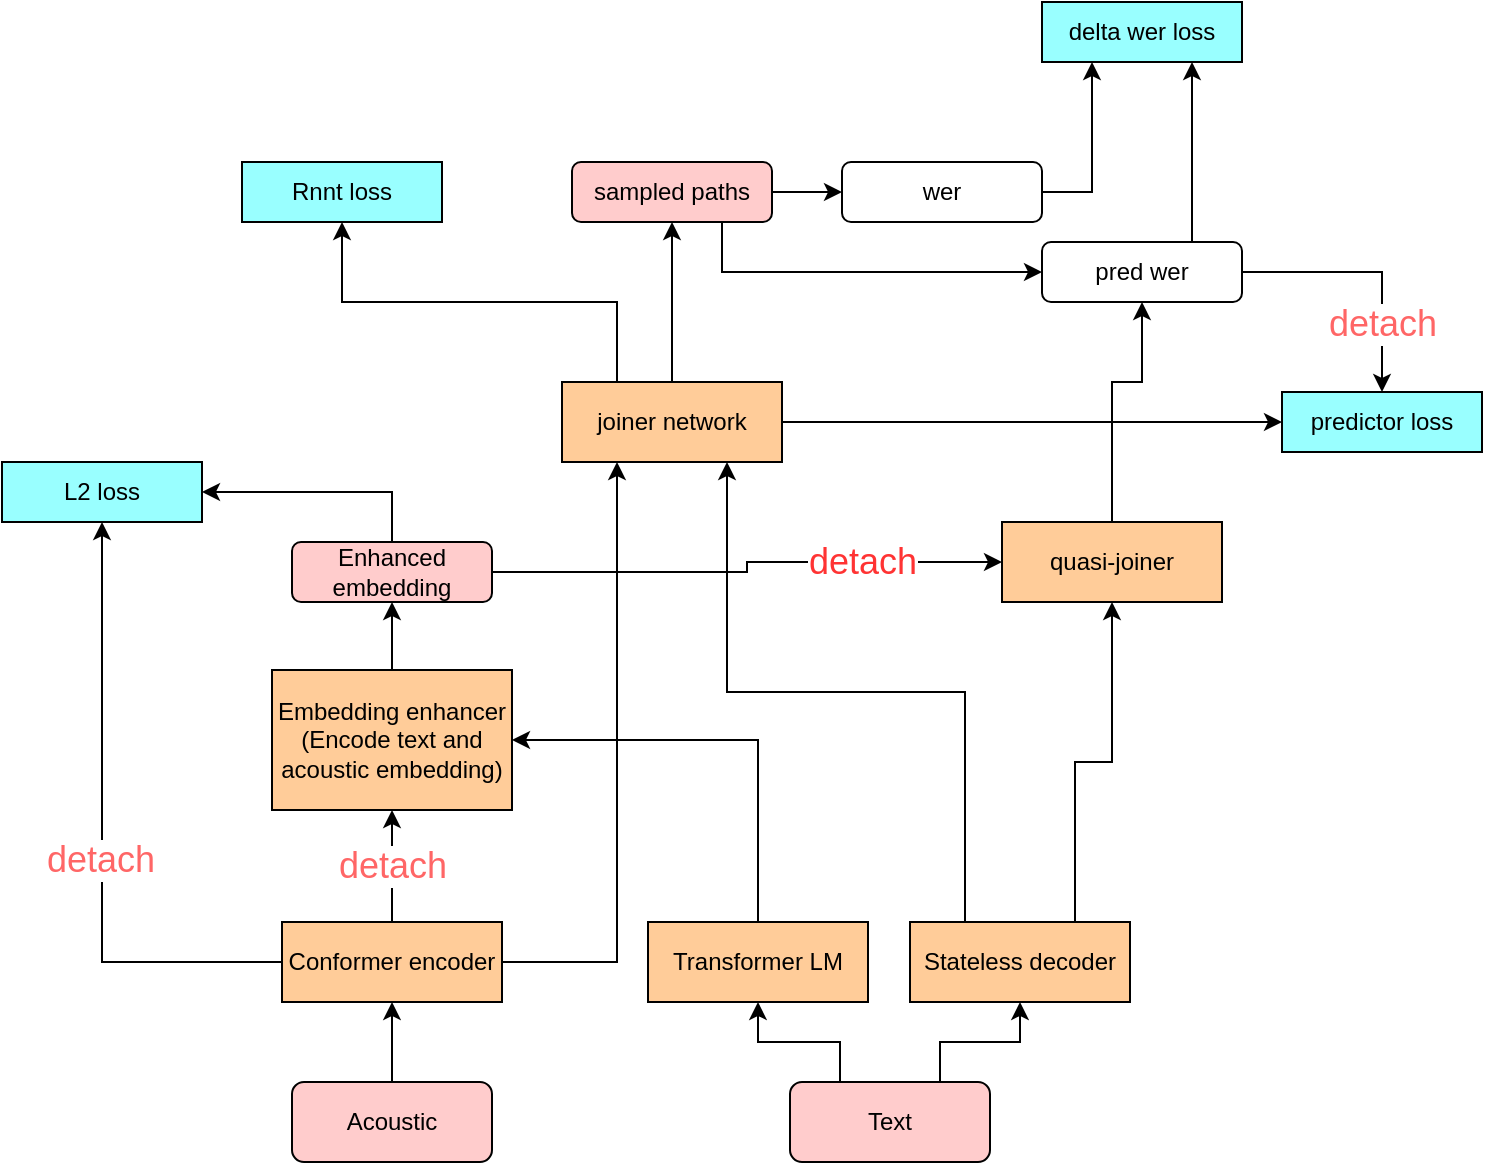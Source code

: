 <mxfile version="20.6.0" type="github">
  <diagram id="WLW3y-v0w4gJS8v0s36L" name="第 1 页">
    <mxGraphModel dx="1186" dy="614" grid="0" gridSize="10" guides="1" tooltips="1" connect="1" arrows="1" fold="1" page="1" pageScale="1" pageWidth="827" pageHeight="1169" math="0" shadow="0">
      <root>
        <mxCell id="0" />
        <mxCell id="1" parent="0" />
        <mxCell id="36CHgqRZ8Nkn75flzNOq-12" value="&lt;font color=&quot;#ff6666&quot; style=&quot;font-size: 18px;&quot;&gt;detach&lt;/font&gt;" style="edgeStyle=orthogonalEdgeStyle;rounded=0;orthogonalLoop=1;jettySize=auto;html=1;exitX=0.5;exitY=0;exitDx=0;exitDy=0;entryX=0.5;entryY=1;entryDx=0;entryDy=0;" parent="1" source="ZY9VDm7d7qytlSBRH4lO-1" target="36CHgqRZ8Nkn75flzNOq-9" edge="1">
          <mxGeometry relative="1" as="geometry" />
        </mxCell>
        <mxCell id="36CHgqRZ8Nkn75flzNOq-18" style="edgeStyle=orthogonalEdgeStyle;rounded=0;orthogonalLoop=1;jettySize=auto;html=1;exitX=0;exitY=0.5;exitDx=0;exitDy=0;entryX=0.5;entryY=1;entryDx=0;entryDy=0;" parent="1" source="ZY9VDm7d7qytlSBRH4lO-1" target="36CHgqRZ8Nkn75flzNOq-16" edge="1">
          <mxGeometry relative="1" as="geometry" />
        </mxCell>
        <mxCell id="36CHgqRZ8Nkn75flzNOq-19" value="&lt;font color=&quot;#ff6666&quot; style=&quot;font-size: 18px;&quot;&gt;detach&lt;/font&gt;" style="edgeLabel;html=1;align=center;verticalAlign=middle;resizable=0;points=[];" parent="36CHgqRZ8Nkn75flzNOq-18" vertex="1" connectable="0">
          <mxGeometry x="-0.091" y="1" relative="1" as="geometry">
            <mxPoint as="offset" />
          </mxGeometry>
        </mxCell>
        <mxCell id="36CHgqRZ8Nkn75flzNOq-21" style="edgeStyle=orthogonalEdgeStyle;rounded=0;orthogonalLoop=1;jettySize=auto;html=1;exitX=1;exitY=0.5;exitDx=0;exitDy=0;entryX=0.25;entryY=1;entryDx=0;entryDy=0;" parent="1" source="ZY9VDm7d7qytlSBRH4lO-1" target="36CHgqRZ8Nkn75flzNOq-20" edge="1">
          <mxGeometry relative="1" as="geometry" />
        </mxCell>
        <mxCell id="ZY9VDm7d7qytlSBRH4lO-1" value="Conformer encoder" style="rounded=0;whiteSpace=wrap;html=1;fillColor=#FFCC99;" parent="1" vertex="1">
          <mxGeometry x="200" y="630" width="110" height="40" as="geometry" />
        </mxCell>
        <mxCell id="36CHgqRZ8Nkn75flzNOq-13" style="edgeStyle=orthogonalEdgeStyle;rounded=0;orthogonalLoop=1;jettySize=auto;html=1;exitX=0.5;exitY=0;exitDx=0;exitDy=0;entryX=1;entryY=0.5;entryDx=0;entryDy=0;" parent="1" source="36CHgqRZ8Nkn75flzNOq-2" target="36CHgqRZ8Nkn75flzNOq-9" edge="1">
          <mxGeometry relative="1" as="geometry" />
        </mxCell>
        <mxCell id="36CHgqRZ8Nkn75flzNOq-2" value="Transformer LM" style="rounded=0;whiteSpace=wrap;html=1;fillColor=#FFCC99;" parent="1" vertex="1">
          <mxGeometry x="383" y="630" width="110" height="40" as="geometry" />
        </mxCell>
        <mxCell id="36CHgqRZ8Nkn75flzNOq-22" style="edgeStyle=orthogonalEdgeStyle;rounded=0;orthogonalLoop=1;jettySize=auto;html=1;exitX=0.25;exitY=0;exitDx=0;exitDy=0;entryX=0.75;entryY=1;entryDx=0;entryDy=0;" parent="1" source="36CHgqRZ8Nkn75flzNOq-3" target="36CHgqRZ8Nkn75flzNOq-20" edge="1">
          <mxGeometry relative="1" as="geometry" />
        </mxCell>
        <mxCell id="36CHgqRZ8Nkn75flzNOq-29" style="edgeStyle=orthogonalEdgeStyle;rounded=0;orthogonalLoop=1;jettySize=auto;html=1;exitX=0.75;exitY=0;exitDx=0;exitDy=0;entryX=0.5;entryY=1;entryDx=0;entryDy=0;" parent="1" source="36CHgqRZ8Nkn75flzNOq-3" target="jOlZeWT1YY6VGwIaSscc-1" edge="1">
          <mxGeometry relative="1" as="geometry" />
        </mxCell>
        <mxCell id="36CHgqRZ8Nkn75flzNOq-3" value="Stateless decoder" style="rounded=0;whiteSpace=wrap;html=1;fillColor=#FFCC99;" parent="1" vertex="1">
          <mxGeometry x="514" y="630" width="110" height="40" as="geometry" />
        </mxCell>
        <mxCell id="36CHgqRZ8Nkn75flzNOq-6" style="edgeStyle=orthogonalEdgeStyle;rounded=0;orthogonalLoop=1;jettySize=auto;html=1;exitX=0.75;exitY=0;exitDx=0;exitDy=0;entryX=0.5;entryY=1;entryDx=0;entryDy=0;" parent="1" source="36CHgqRZ8Nkn75flzNOq-4" target="36CHgqRZ8Nkn75flzNOq-3" edge="1">
          <mxGeometry relative="1" as="geometry" />
        </mxCell>
        <mxCell id="36CHgqRZ8Nkn75flzNOq-7" style="edgeStyle=orthogonalEdgeStyle;rounded=0;orthogonalLoop=1;jettySize=auto;html=1;exitX=0.25;exitY=0;exitDx=0;exitDy=0;entryX=0.5;entryY=1;entryDx=0;entryDy=0;" parent="1" source="36CHgqRZ8Nkn75flzNOq-4" target="36CHgqRZ8Nkn75flzNOq-2" edge="1">
          <mxGeometry relative="1" as="geometry" />
        </mxCell>
        <mxCell id="36CHgqRZ8Nkn75flzNOq-4" value="Text" style="rounded=1;whiteSpace=wrap;html=1;fillColor=#FFCCCC;" parent="1" vertex="1">
          <mxGeometry x="454" y="710" width="100" height="40" as="geometry" />
        </mxCell>
        <mxCell id="36CHgqRZ8Nkn75flzNOq-8" style="edgeStyle=orthogonalEdgeStyle;rounded=0;orthogonalLoop=1;jettySize=auto;html=1;exitX=0.5;exitY=0;exitDx=0;exitDy=0;entryX=0.5;entryY=1;entryDx=0;entryDy=0;" parent="1" source="36CHgqRZ8Nkn75flzNOq-5" target="ZY9VDm7d7qytlSBRH4lO-1" edge="1">
          <mxGeometry relative="1" as="geometry" />
        </mxCell>
        <mxCell id="36CHgqRZ8Nkn75flzNOq-5" value="Acoustic" style="rounded=1;whiteSpace=wrap;html=1;fillColor=#FFCCCC;" parent="1" vertex="1">
          <mxGeometry x="205" y="710" width="100" height="40" as="geometry" />
        </mxCell>
        <mxCell id="36CHgqRZ8Nkn75flzNOq-14" style="edgeStyle=orthogonalEdgeStyle;rounded=0;orthogonalLoop=1;jettySize=auto;html=1;exitX=0.5;exitY=0;exitDx=0;exitDy=0;entryX=0.5;entryY=1;entryDx=0;entryDy=0;" parent="1" source="36CHgqRZ8Nkn75flzNOq-9" target="36CHgqRZ8Nkn75flzNOq-10" edge="1">
          <mxGeometry relative="1" as="geometry" />
        </mxCell>
        <mxCell id="36CHgqRZ8Nkn75flzNOq-9" value="Embedding enhancer&lt;br&gt;(Encode text and acoustic embedding)" style="rounded=0;whiteSpace=wrap;html=1;fillColor=#FFCC99;" parent="1" vertex="1">
          <mxGeometry x="195" y="504" width="120" height="70" as="geometry" />
        </mxCell>
        <mxCell id="36CHgqRZ8Nkn75flzNOq-17" style="edgeStyle=orthogonalEdgeStyle;rounded=0;orthogonalLoop=1;jettySize=auto;html=1;exitX=0.5;exitY=0;exitDx=0;exitDy=0;entryX=1;entryY=0.5;entryDx=0;entryDy=0;" parent="1" source="36CHgqRZ8Nkn75flzNOq-10" target="36CHgqRZ8Nkn75flzNOq-16" edge="1">
          <mxGeometry relative="1" as="geometry" />
        </mxCell>
        <mxCell id="36CHgqRZ8Nkn75flzNOq-31" value="&lt;font color=&quot;#ff3333&quot; style=&quot;font-size: 18px;&quot;&gt;detach&lt;/font&gt;" style="edgeStyle=orthogonalEdgeStyle;rounded=0;orthogonalLoop=1;jettySize=auto;html=1;exitX=1;exitY=0.5;exitDx=0;exitDy=0;entryX=0;entryY=0.5;entryDx=0;entryDy=0;" parent="1" source="36CHgqRZ8Nkn75flzNOq-10" target="jOlZeWT1YY6VGwIaSscc-1" edge="1">
          <mxGeometry x="0.462" relative="1" as="geometry">
            <mxPoint as="offset" />
          </mxGeometry>
        </mxCell>
        <mxCell id="36CHgqRZ8Nkn75flzNOq-10" value="Enhanced embedding" style="rounded=1;whiteSpace=wrap;html=1;fillColor=#FFCCCC;" parent="1" vertex="1">
          <mxGeometry x="205" y="440" width="100" height="30" as="geometry" />
        </mxCell>
        <mxCell id="36CHgqRZ8Nkn75flzNOq-16" value="L2 loss" style="rounded=0;whiteSpace=wrap;html=1;fillColor=#99FFFF;" parent="1" vertex="1">
          <mxGeometry x="60" y="400" width="100" height="30" as="geometry" />
        </mxCell>
        <mxCell id="36CHgqRZ8Nkn75flzNOq-25" style="edgeStyle=orthogonalEdgeStyle;rounded=0;orthogonalLoop=1;jettySize=auto;html=1;exitX=0.5;exitY=0;exitDx=0;exitDy=0;entryX=0.5;entryY=1;entryDx=0;entryDy=0;" parent="1" source="36CHgqRZ8Nkn75flzNOq-20" target="36CHgqRZ8Nkn75flzNOq-24" edge="1">
          <mxGeometry relative="1" as="geometry" />
        </mxCell>
        <mxCell id="36CHgqRZ8Nkn75flzNOq-27" style="edgeStyle=orthogonalEdgeStyle;rounded=0;orthogonalLoop=1;jettySize=auto;html=1;exitX=0.25;exitY=0;exitDx=0;exitDy=0;entryX=0.5;entryY=1;entryDx=0;entryDy=0;" parent="1" source="36CHgqRZ8Nkn75flzNOq-20" target="36CHgqRZ8Nkn75flzNOq-26" edge="1">
          <mxGeometry relative="1" as="geometry" />
        </mxCell>
        <mxCell id="jOlZeWT1YY6VGwIaSscc-10" style="edgeStyle=orthogonalEdgeStyle;rounded=0;orthogonalLoop=1;jettySize=auto;html=1;exitX=1;exitY=0.5;exitDx=0;exitDy=0;entryX=0;entryY=0.5;entryDx=0;entryDy=0;fontSize=18;fontColor=#FF6666;" parent="1" source="36CHgqRZ8Nkn75flzNOq-20" target="jOlZeWT1YY6VGwIaSscc-7" edge="1">
          <mxGeometry relative="1" as="geometry" />
        </mxCell>
        <mxCell id="36CHgqRZ8Nkn75flzNOq-20" value="joiner network" style="rounded=0;whiteSpace=wrap;html=1;fillColor=#FFCC99;" parent="1" vertex="1">
          <mxGeometry x="340" y="360" width="110" height="40" as="geometry" />
        </mxCell>
        <mxCell id="jOlZeWT1YY6VGwIaSscc-4" style="edgeStyle=orthogonalEdgeStyle;rounded=0;orthogonalLoop=1;jettySize=auto;html=1;exitX=0.75;exitY=1;exitDx=0;exitDy=0;entryX=0;entryY=0.5;entryDx=0;entryDy=0;" parent="1" source="36CHgqRZ8Nkn75flzNOq-24" target="36CHgqRZ8Nkn75flzNOq-28" edge="1">
          <mxGeometry relative="1" as="geometry" />
        </mxCell>
        <mxCell id="jOlZeWT1YY6VGwIaSscc-6" style="edgeStyle=orthogonalEdgeStyle;rounded=0;orthogonalLoop=1;jettySize=auto;html=1;exitX=1;exitY=0.5;exitDx=0;exitDy=0;entryX=0;entryY=0.5;entryDx=0;entryDy=0;" parent="1" source="36CHgqRZ8Nkn75flzNOq-24" target="36CHgqRZ8Nkn75flzNOq-32" edge="1">
          <mxGeometry relative="1" as="geometry" />
        </mxCell>
        <mxCell id="36CHgqRZ8Nkn75flzNOq-24" value="sampled paths" style="rounded=1;whiteSpace=wrap;html=1;fillColor=#FFCCCC;" parent="1" vertex="1">
          <mxGeometry x="345" y="250" width="100" height="30" as="geometry" />
        </mxCell>
        <mxCell id="36CHgqRZ8Nkn75flzNOq-26" value="Rnnt loss" style="rounded=0;whiteSpace=wrap;html=1;fillColor=#99FFFF;" parent="1" vertex="1">
          <mxGeometry x="180" y="250" width="100" height="30" as="geometry" />
        </mxCell>
        <mxCell id="36CHgqRZ8Nkn75flzNOq-34" style="edgeStyle=orthogonalEdgeStyle;rounded=0;orthogonalLoop=1;jettySize=auto;html=1;exitX=0.75;exitY=0;exitDx=0;exitDy=0;entryX=0.75;entryY=1;entryDx=0;entryDy=0;" parent="1" source="36CHgqRZ8Nkn75flzNOq-28" target="TpQpz7izhp5VcjBUrJp2-1" edge="1">
          <mxGeometry relative="1" as="geometry">
            <mxPoint x="650" y="230" as="targetPoint" />
          </mxGeometry>
        </mxCell>
        <mxCell id="FmQN906_WK-qgHfzkUZz-2" style="edgeStyle=orthogonalEdgeStyle;rounded=0;orthogonalLoop=1;jettySize=auto;html=1;exitX=1;exitY=0.5;exitDx=0;exitDy=0;entryX=0.5;entryY=0;entryDx=0;entryDy=0;fontSize=18;fontColor=#FF6666;" parent="1" source="36CHgqRZ8Nkn75flzNOq-28" target="jOlZeWT1YY6VGwIaSscc-7" edge="1">
          <mxGeometry relative="1" as="geometry" />
        </mxCell>
        <mxCell id="FmQN906_WK-qgHfzkUZz-3" value="detach" style="edgeLabel;html=1;align=center;verticalAlign=middle;resizable=0;points=[];fontSize=18;fontColor=#FF6666;" parent="FmQN906_WK-qgHfzkUZz-2" vertex="1" connectable="0">
          <mxGeometry x="0.145" y="-1" relative="1" as="geometry">
            <mxPoint x="1" y="21" as="offset" />
          </mxGeometry>
        </mxCell>
        <mxCell id="36CHgqRZ8Nkn75flzNOq-28" value="pred wer" style="rounded=1;whiteSpace=wrap;html=1;" parent="1" vertex="1">
          <mxGeometry x="580" y="290" width="100" height="30" as="geometry" />
        </mxCell>
        <mxCell id="36CHgqRZ8Nkn75flzNOq-35" style="edgeStyle=orthogonalEdgeStyle;rounded=0;orthogonalLoop=1;jettySize=auto;html=1;exitX=1;exitY=0.5;exitDx=0;exitDy=0;entryX=0.25;entryY=1;entryDx=0;entryDy=0;" parent="1" source="36CHgqRZ8Nkn75flzNOq-32" target="TpQpz7izhp5VcjBUrJp2-1" edge="1">
          <mxGeometry relative="1" as="geometry">
            <mxPoint x="600" y="230" as="targetPoint" />
          </mxGeometry>
        </mxCell>
        <mxCell id="36CHgqRZ8Nkn75flzNOq-32" value="wer" style="rounded=1;whiteSpace=wrap;html=1;" parent="1" vertex="1">
          <mxGeometry x="480" y="250" width="100" height="30" as="geometry" />
        </mxCell>
        <mxCell id="FmQN906_WK-qgHfzkUZz-5" style="edgeStyle=orthogonalEdgeStyle;rounded=0;orthogonalLoop=1;jettySize=auto;html=1;exitX=0.5;exitY=0;exitDx=0;exitDy=0;entryX=0.5;entryY=1;entryDx=0;entryDy=0;fontSize=18;fontColor=#FF6666;" parent="1" source="jOlZeWT1YY6VGwIaSscc-1" target="36CHgqRZ8Nkn75flzNOq-28" edge="1">
          <mxGeometry relative="1" as="geometry">
            <Array as="points">
              <mxPoint x="615" y="360" />
              <mxPoint x="630" y="360" />
            </Array>
          </mxGeometry>
        </mxCell>
        <mxCell id="jOlZeWT1YY6VGwIaSscc-1" value="quasi-joiner" style="rounded=0;whiteSpace=wrap;html=1;fillColor=#FFCC99;" parent="1" vertex="1">
          <mxGeometry x="560" y="430" width="110" height="40" as="geometry" />
        </mxCell>
        <mxCell id="jOlZeWT1YY6VGwIaSscc-7" value="predictor loss" style="rounded=0;whiteSpace=wrap;html=1;fillColor=#99FFFF;" parent="1" vertex="1">
          <mxGeometry x="700" y="365" width="100" height="30" as="geometry" />
        </mxCell>
        <mxCell id="TpQpz7izhp5VcjBUrJp2-1" value="delta wer loss" style="rounded=0;whiteSpace=wrap;html=1;fillColor=#99FFFF;" parent="1" vertex="1">
          <mxGeometry x="580" y="170" width="100" height="30" as="geometry" />
        </mxCell>
      </root>
    </mxGraphModel>
  </diagram>
</mxfile>
